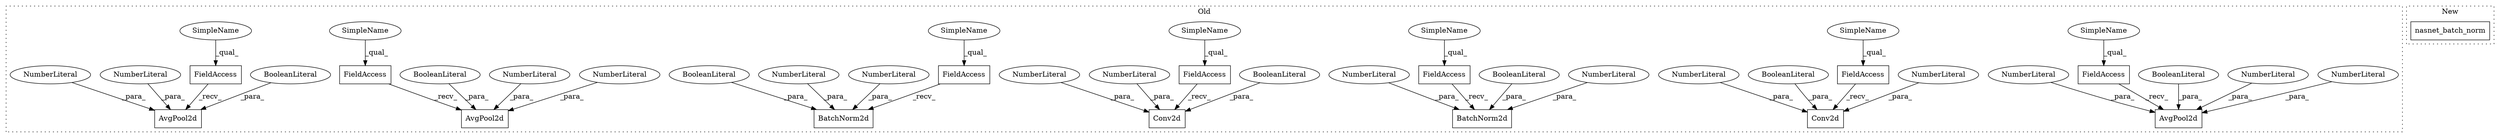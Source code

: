 digraph G {
subgraph cluster0 {
1 [label="AvgPool2d" a="32" s="12492,12513" l="10,1" shape="box"];
3 [label="NumberLiteral" a="34" s="12506" l="1" shape="ellipse"];
4 [label="NumberLiteral" a="34" s="12502" l="1" shape="ellipse"];
5 [label="NumberLiteral" a="34" s="12504" l="1" shape="ellipse"];
6 [label="FieldAccess" a="22" s="12483" l="8" shape="box"];
7 [label="FieldAccess" a="22" s="11928" l="8" shape="box"];
8 [label="Conv2d" a="32" s="11937,11988" l="7,1" shape="box"];
9 [label="NumberLiteral" a="34" s="11981" l="1" shape="ellipse"];
10 [label="NumberLiteral" a="34" s="11979" l="1" shape="ellipse"];
11 [label="FieldAccess" a="22" s="11617" l="8" shape="box"];
12 [label="FieldAccess" a="22" s="11386" l="8" shape="box"];
13 [label="FieldAccess" a="22" s="12015" l="8" shape="box"];
14 [label="BooleanLiteral" a="9" s="12508" l="5" shape="ellipse"];
15 [label="BooleanLiteral" a="9" s="11983" l="5" shape="ellipse"];
16 [label="BatchNorm2d" a="32" s="11395,11440" l="12,1" shape="box"];
17 [label="NumberLiteral" a="34" s="11426" l="5" shape="ellipse"];
18 [label="NumberLiteral" a="34" s="11432" l="3" shape="ellipse"];
19 [label="BooleanLiteral" a="9" s="11436" l="4" shape="ellipse"];
20 [label="Conv2d" a="32" s="11626,11677" l="7,1" shape="box"];
21 [label="NumberLiteral" a="34" s="11670" l="1" shape="ellipse"];
22 [label="NumberLiteral" a="34" s="11668" l="1" shape="ellipse"];
23 [label="BooleanLiteral" a="9" s="11672" l="5" shape="ellipse"];
24 [label="BatchNorm2d" a="32" s="12024,12072" l="12,1" shape="box"];
25 [label="NumberLiteral" a="34" s="12058" l="5" shape="ellipse"];
26 [label="NumberLiteral" a="34" s="12064" l="3" shape="ellipse"];
27 [label="BooleanLiteral" a="9" s="12068" l="4" shape="ellipse"];
28 [label="FieldAccess" a="22" s="11551" l="8" shape="box"];
29 [label="AvgPool2d" a="32" s="11560,11579" l="10,1" shape="box"];
30 [label="NumberLiteral" a="34" s="11570" l="1" shape="ellipse"];
31 [label="NumberLiteral" a="34" s="11572" l="1" shape="ellipse"];
32 [label="FieldAccess" a="22" s="12542" l="8" shape="box"];
33 [label="AvgPool2d" a="32" s="12551,12572" l="10,1" shape="box"];
34 [label="NumberLiteral" a="34" s="12565" l="1" shape="ellipse"];
35 [label="NumberLiteral" a="34" s="12561" l="1" shape="ellipse"];
36 [label="BooleanLiteral" a="9" s="12567" l="5" shape="ellipse"];
37 [label="BooleanLiteral" a="9" s="11574" l="5" shape="ellipse"];
38 [label="SimpleName" a="42" s="12542" l="5" shape="ellipse"];
39 [label="SimpleName" a="42" s="12483" l="5" shape="ellipse"];
40 [label="SimpleName" a="42" s="12015" l="5" shape="ellipse"];
41 [label="SimpleName" a="42" s="11551" l="5" shape="ellipse"];
42 [label="SimpleName" a="42" s="11928" l="5" shape="ellipse"];
43 [label="SimpleName" a="42" s="11386" l="5" shape="ellipse"];
44 [label="SimpleName" a="42" s="11617" l="5" shape="ellipse"];
label = "Old";
style="dotted";
}
subgraph cluster1 {
2 [label="nasnet_batch_norm" a="32" s="12332,12368" l="18,1" shape="box"];
label = "New";
style="dotted";
}
3 -> 1 [label="_para_"];
4 -> 1 [label="_para_"];
5 -> 1 [label="_para_"];
6 -> 1 [label="_recv_"];
7 -> 8 [label="_recv_"];
9 -> 8 [label="_para_"];
10 -> 8 [label="_para_"];
11 -> 20 [label="_recv_"];
12 -> 16 [label="_recv_"];
13 -> 24 [label="_recv_"];
14 -> 1 [label="_para_"];
15 -> 8 [label="_para_"];
17 -> 16 [label="_para_"];
18 -> 16 [label="_para_"];
19 -> 16 [label="_para_"];
21 -> 20 [label="_para_"];
22 -> 20 [label="_para_"];
23 -> 20 [label="_para_"];
25 -> 24 [label="_para_"];
26 -> 24 [label="_para_"];
27 -> 24 [label="_para_"];
28 -> 29 [label="_recv_"];
30 -> 29 [label="_para_"];
31 -> 29 [label="_para_"];
32 -> 33 [label="_recv_"];
34 -> 33 [label="_para_"];
35 -> 33 [label="_para_"];
36 -> 33 [label="_para_"];
37 -> 29 [label="_para_"];
38 -> 32 [label="_qual_"];
39 -> 6 [label="_qual_"];
40 -> 13 [label="_qual_"];
41 -> 28 [label="_qual_"];
42 -> 7 [label="_qual_"];
43 -> 12 [label="_qual_"];
44 -> 11 [label="_qual_"];
}